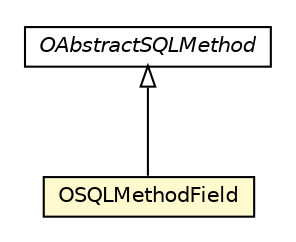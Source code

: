 #!/usr/local/bin/dot
#
# Class diagram 
# Generated by UMLGraph version R5_6-24-gf6e263 (http://www.umlgraph.org/)
#

digraph G {
	edge [fontname="Helvetica",fontsize=10,labelfontname="Helvetica",labelfontsize=10];
	node [fontname="Helvetica",fontsize=10,shape=plaintext];
	nodesep=0.25;
	ranksep=0.5;
	// com.orientechnologies.orient.core.sql.method.misc.OAbstractSQLMethod
	c3463645 [label=<<table title="com.orientechnologies.orient.core.sql.method.misc.OAbstractSQLMethod" border="0" cellborder="1" cellspacing="0" cellpadding="2" port="p" href="./OAbstractSQLMethod.html">
		<tr><td><table border="0" cellspacing="0" cellpadding="1">
<tr><td align="center" balign="center"><font face="Helvetica-Oblique"> OAbstractSQLMethod </font></td></tr>
		</table></td></tr>
		</table>>, URL="./OAbstractSQLMethod.html", fontname="Helvetica", fontcolor="black", fontsize=10.0];
	// com.orientechnologies.orient.core.sql.method.misc.OSQLMethodField
	c3463653 [label=<<table title="com.orientechnologies.orient.core.sql.method.misc.OSQLMethodField" border="0" cellborder="1" cellspacing="0" cellpadding="2" port="p" bgcolor="lemonChiffon" href="./OSQLMethodField.html">
		<tr><td><table border="0" cellspacing="0" cellpadding="1">
<tr><td align="center" balign="center"> OSQLMethodField </td></tr>
		</table></td></tr>
		</table>>, URL="./OSQLMethodField.html", fontname="Helvetica", fontcolor="black", fontsize=10.0];
	//com.orientechnologies.orient.core.sql.method.misc.OSQLMethodField extends com.orientechnologies.orient.core.sql.method.misc.OAbstractSQLMethod
	c3463645:p -> c3463653:p [dir=back,arrowtail=empty];
}

